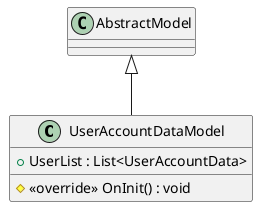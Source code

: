 @startuml
class UserAccountDataModel {
    + UserList : List<UserAccountData>
    # <<override>> OnInit() : void
}
AbstractModel <|-- UserAccountDataModel
@enduml
